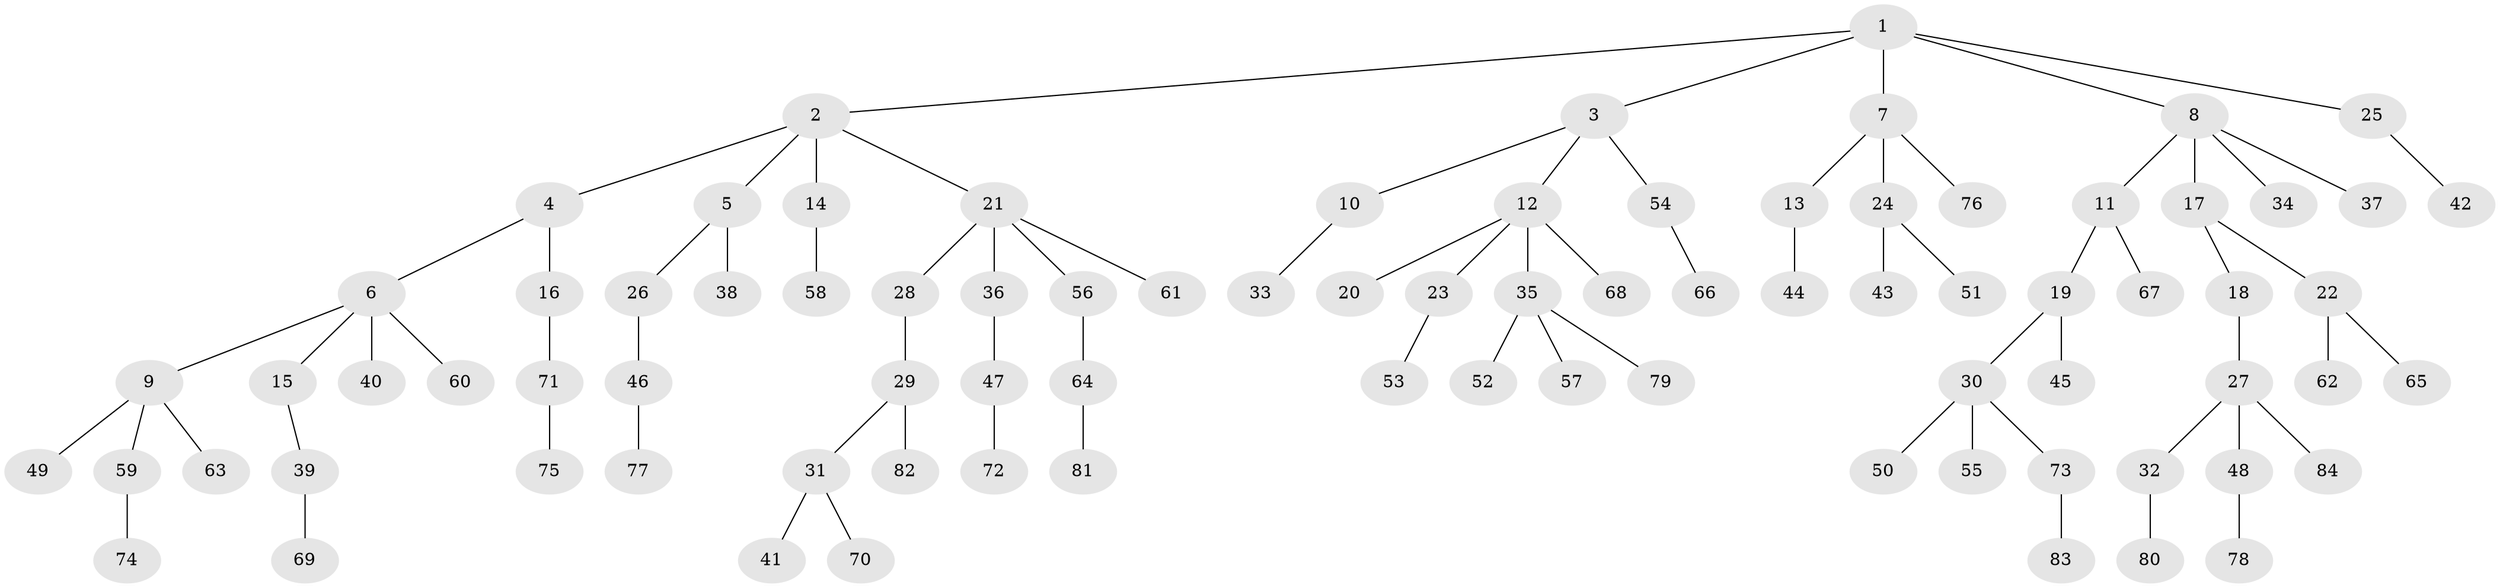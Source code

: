 // Generated by graph-tools (version 1.1) at 2025/11/02/27/25 16:11:28]
// undirected, 84 vertices, 83 edges
graph export_dot {
graph [start="1"]
  node [color=gray90,style=filled];
  1;
  2;
  3;
  4;
  5;
  6;
  7;
  8;
  9;
  10;
  11;
  12;
  13;
  14;
  15;
  16;
  17;
  18;
  19;
  20;
  21;
  22;
  23;
  24;
  25;
  26;
  27;
  28;
  29;
  30;
  31;
  32;
  33;
  34;
  35;
  36;
  37;
  38;
  39;
  40;
  41;
  42;
  43;
  44;
  45;
  46;
  47;
  48;
  49;
  50;
  51;
  52;
  53;
  54;
  55;
  56;
  57;
  58;
  59;
  60;
  61;
  62;
  63;
  64;
  65;
  66;
  67;
  68;
  69;
  70;
  71;
  72;
  73;
  74;
  75;
  76;
  77;
  78;
  79;
  80;
  81;
  82;
  83;
  84;
  1 -- 2;
  1 -- 3;
  1 -- 7;
  1 -- 8;
  1 -- 25;
  2 -- 4;
  2 -- 5;
  2 -- 14;
  2 -- 21;
  3 -- 10;
  3 -- 12;
  3 -- 54;
  4 -- 6;
  4 -- 16;
  5 -- 26;
  5 -- 38;
  6 -- 9;
  6 -- 15;
  6 -- 40;
  6 -- 60;
  7 -- 13;
  7 -- 24;
  7 -- 76;
  8 -- 11;
  8 -- 17;
  8 -- 34;
  8 -- 37;
  9 -- 49;
  9 -- 59;
  9 -- 63;
  10 -- 33;
  11 -- 19;
  11 -- 67;
  12 -- 20;
  12 -- 23;
  12 -- 35;
  12 -- 68;
  13 -- 44;
  14 -- 58;
  15 -- 39;
  16 -- 71;
  17 -- 18;
  17 -- 22;
  18 -- 27;
  19 -- 30;
  19 -- 45;
  21 -- 28;
  21 -- 36;
  21 -- 56;
  21 -- 61;
  22 -- 62;
  22 -- 65;
  23 -- 53;
  24 -- 43;
  24 -- 51;
  25 -- 42;
  26 -- 46;
  27 -- 32;
  27 -- 48;
  27 -- 84;
  28 -- 29;
  29 -- 31;
  29 -- 82;
  30 -- 50;
  30 -- 55;
  30 -- 73;
  31 -- 41;
  31 -- 70;
  32 -- 80;
  35 -- 52;
  35 -- 57;
  35 -- 79;
  36 -- 47;
  39 -- 69;
  46 -- 77;
  47 -- 72;
  48 -- 78;
  54 -- 66;
  56 -- 64;
  59 -- 74;
  64 -- 81;
  71 -- 75;
  73 -- 83;
}
